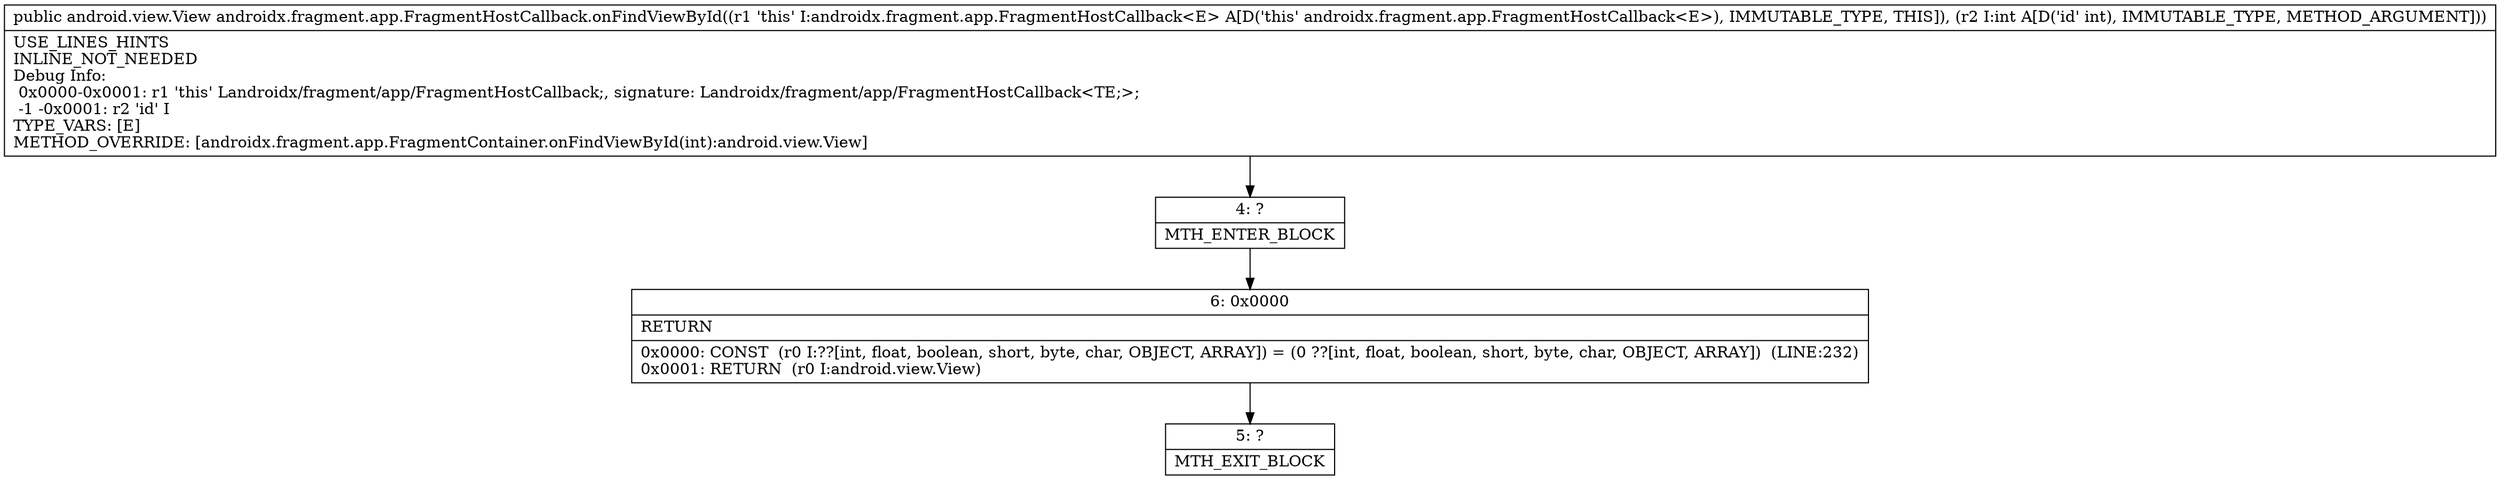 digraph "CFG forandroidx.fragment.app.FragmentHostCallback.onFindViewById(I)Landroid\/view\/View;" {
Node_4 [shape=record,label="{4\:\ ?|MTH_ENTER_BLOCK\l}"];
Node_6 [shape=record,label="{6\:\ 0x0000|RETURN\l|0x0000: CONST  (r0 I:??[int, float, boolean, short, byte, char, OBJECT, ARRAY]) = (0 ??[int, float, boolean, short, byte, char, OBJECT, ARRAY])  (LINE:232)\l0x0001: RETURN  (r0 I:android.view.View) \l}"];
Node_5 [shape=record,label="{5\:\ ?|MTH_EXIT_BLOCK\l}"];
MethodNode[shape=record,label="{public android.view.View androidx.fragment.app.FragmentHostCallback.onFindViewById((r1 'this' I:androidx.fragment.app.FragmentHostCallback\<E\> A[D('this' androidx.fragment.app.FragmentHostCallback\<E\>), IMMUTABLE_TYPE, THIS]), (r2 I:int A[D('id' int), IMMUTABLE_TYPE, METHOD_ARGUMENT]))  | USE_LINES_HINTS\lINLINE_NOT_NEEDED\lDebug Info:\l  0x0000\-0x0001: r1 'this' Landroidx\/fragment\/app\/FragmentHostCallback;, signature: Landroidx\/fragment\/app\/FragmentHostCallback\<TE;\>;\l  \-1 \-0x0001: r2 'id' I\lTYPE_VARS: [E]\lMETHOD_OVERRIDE: [androidx.fragment.app.FragmentContainer.onFindViewById(int):android.view.View]\l}"];
MethodNode -> Node_4;Node_4 -> Node_6;
Node_6 -> Node_5;
}

